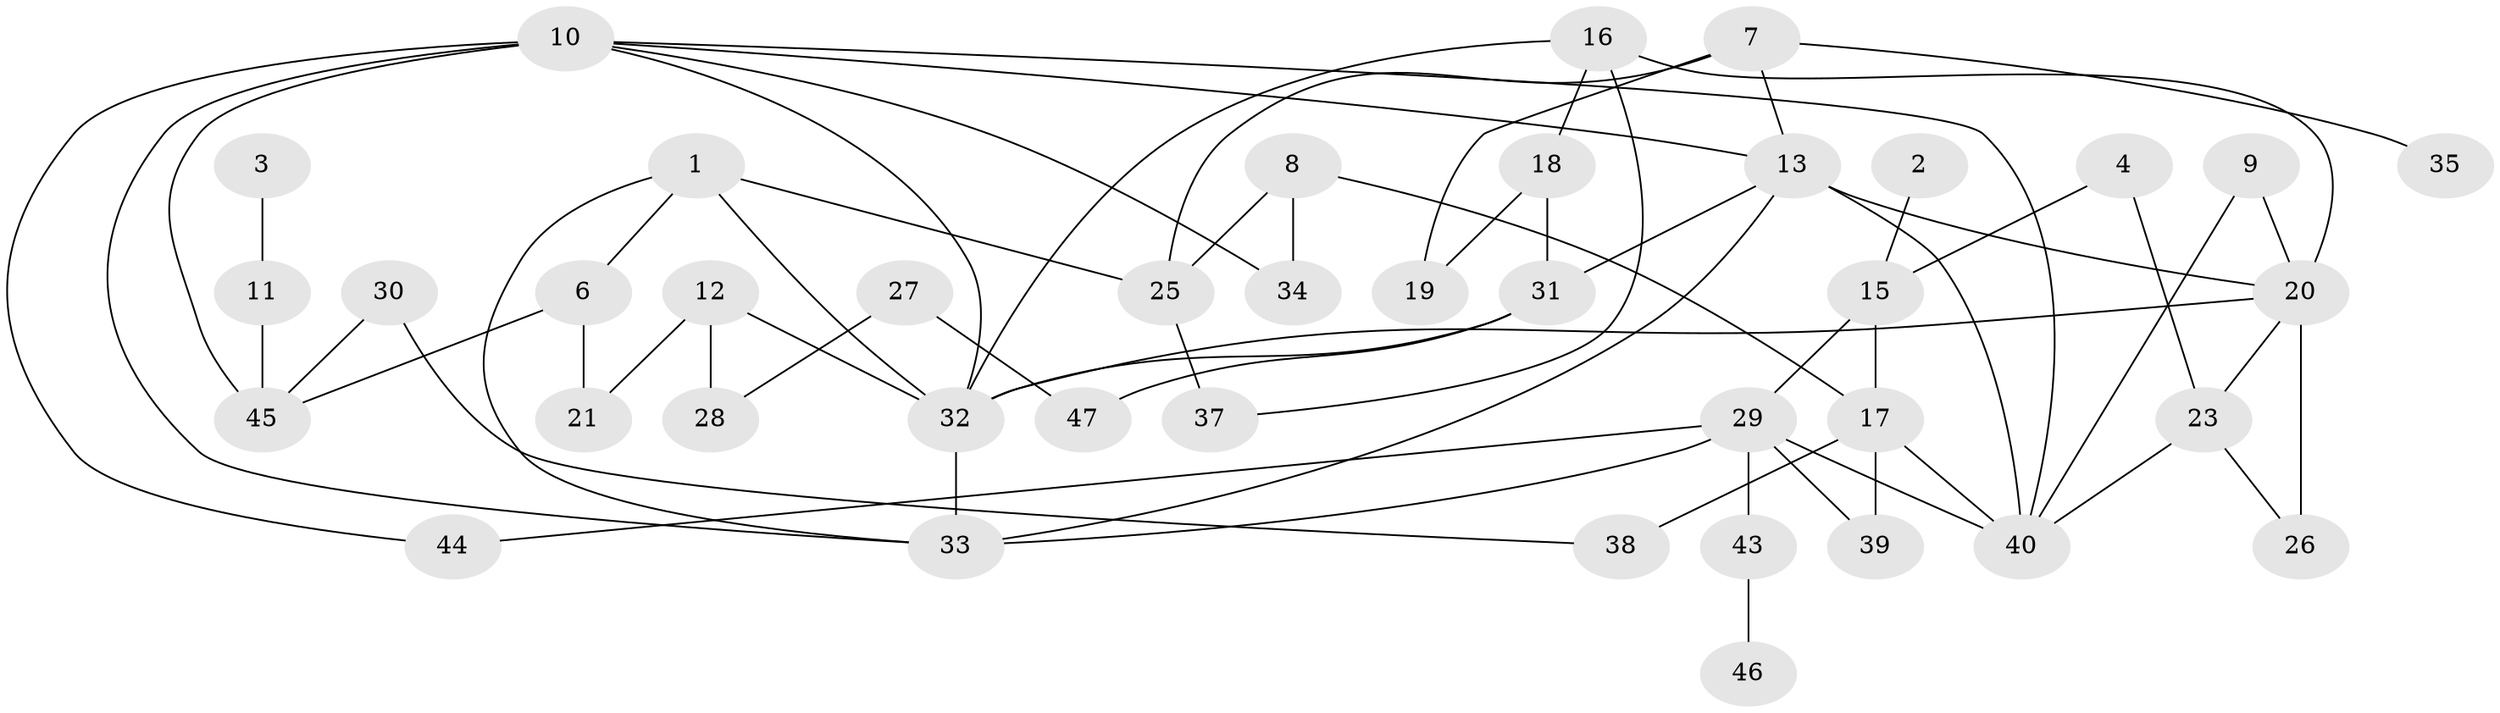 // original degree distribution, {3: 0.2553191489361702, 1: 0.19148936170212766, 2: 0.2872340425531915, 0: 0.06382978723404255, 5: 0.06382978723404255, 4: 0.11702127659574468, 7: 0.02127659574468085}
// Generated by graph-tools (version 1.1) at 2025/33/03/09/25 02:33:43]
// undirected, 40 vertices, 64 edges
graph export_dot {
graph [start="1"]
  node [color=gray90,style=filled];
  1;
  2;
  3;
  4;
  6;
  7;
  8;
  9;
  10;
  11;
  12;
  13;
  15;
  16;
  17;
  18;
  19;
  20;
  21;
  23;
  25;
  26;
  27;
  28;
  29;
  30;
  31;
  32;
  33;
  34;
  35;
  37;
  38;
  39;
  40;
  43;
  44;
  45;
  46;
  47;
  1 -- 6 [weight=1.0];
  1 -- 25 [weight=1.0];
  1 -- 32 [weight=1.0];
  1 -- 33 [weight=1.0];
  2 -- 15 [weight=1.0];
  3 -- 11 [weight=1.0];
  4 -- 15 [weight=1.0];
  4 -- 23 [weight=1.0];
  6 -- 21 [weight=1.0];
  6 -- 45 [weight=1.0];
  7 -- 13 [weight=1.0];
  7 -- 19 [weight=1.0];
  7 -- 25 [weight=1.0];
  7 -- 35 [weight=1.0];
  8 -- 17 [weight=1.0];
  8 -- 25 [weight=1.0];
  8 -- 34 [weight=1.0];
  9 -- 20 [weight=1.0];
  9 -- 40 [weight=1.0];
  10 -- 13 [weight=1.0];
  10 -- 32 [weight=1.0];
  10 -- 33 [weight=2.0];
  10 -- 34 [weight=1.0];
  10 -- 40 [weight=1.0];
  10 -- 44 [weight=1.0];
  10 -- 45 [weight=1.0];
  11 -- 45 [weight=2.0];
  12 -- 21 [weight=1.0];
  12 -- 28 [weight=2.0];
  12 -- 32 [weight=1.0];
  13 -- 20 [weight=1.0];
  13 -- 31 [weight=1.0];
  13 -- 33 [weight=1.0];
  13 -- 40 [weight=1.0];
  15 -- 17 [weight=1.0];
  15 -- 29 [weight=1.0];
  16 -- 18 [weight=1.0];
  16 -- 20 [weight=1.0];
  16 -- 32 [weight=1.0];
  16 -- 37 [weight=1.0];
  17 -- 38 [weight=2.0];
  17 -- 39 [weight=1.0];
  17 -- 40 [weight=1.0];
  18 -- 19 [weight=1.0];
  18 -- 31 [weight=1.0];
  20 -- 23 [weight=1.0];
  20 -- 26 [weight=3.0];
  20 -- 32 [weight=1.0];
  23 -- 26 [weight=1.0];
  23 -- 40 [weight=1.0];
  25 -- 37 [weight=2.0];
  27 -- 28 [weight=1.0];
  27 -- 47 [weight=1.0];
  29 -- 33 [weight=1.0];
  29 -- 39 [weight=1.0];
  29 -- 40 [weight=1.0];
  29 -- 43 [weight=1.0];
  29 -- 44 [weight=1.0];
  30 -- 38 [weight=1.0];
  30 -- 45 [weight=1.0];
  31 -- 32 [weight=1.0];
  31 -- 47 [weight=1.0];
  32 -- 33 [weight=2.0];
  43 -- 46 [weight=1.0];
}
